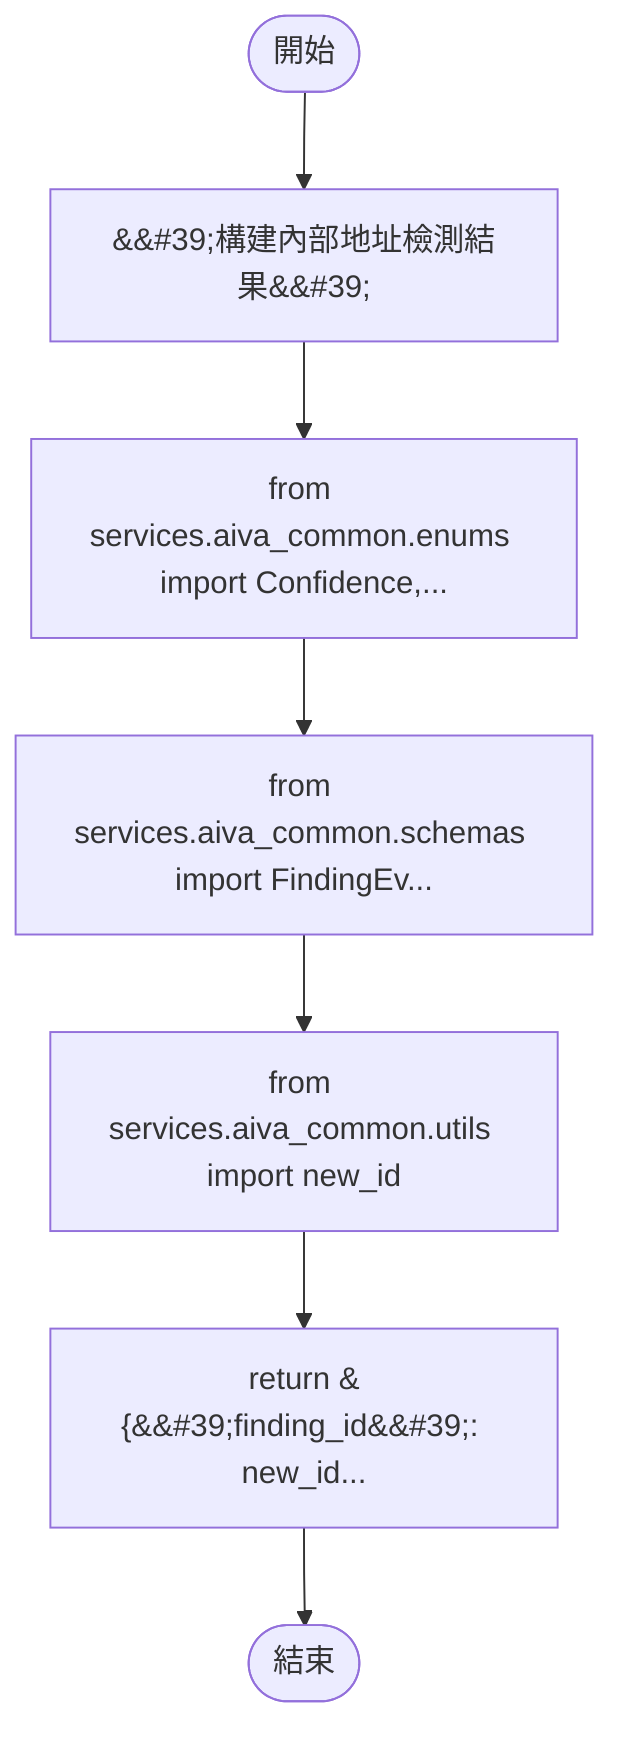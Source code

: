flowchart TB
    n1([開始])
    n2([結束])
    n3[&amp;&#35;39;構建內部地址檢測結果&amp;&#35;39;]
    n4[from services.aiva_common.enums import Confidence,...]
    n5[from services.aiva_common.schemas import FindingEv...]
    n6[from services.aiva_common.utils import new_id]
    n7[return &#123;&amp;&#35;39;finding_id&amp;&#35;39;: new_id...]
    n1 --> n3
    n3 --> n4
    n4 --> n5
    n5 --> n6
    n6 --> n7
    n7 --> n2